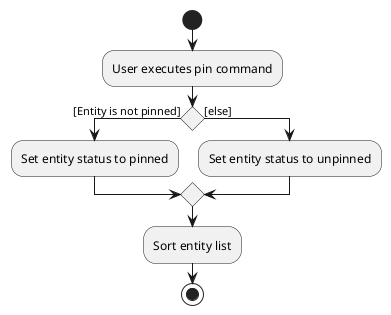 @startuml
start
:User executes pin command;

'Since the beta syntax does not support placing the condition outside the
'diamond we place it as the true branch instead.

if () then ([Entity is not pinned])
    :Set entity status to pinned;
else ([else])
    :Set entity status to unpinned;
endif
:Sort entity list;
stop
@enduml
